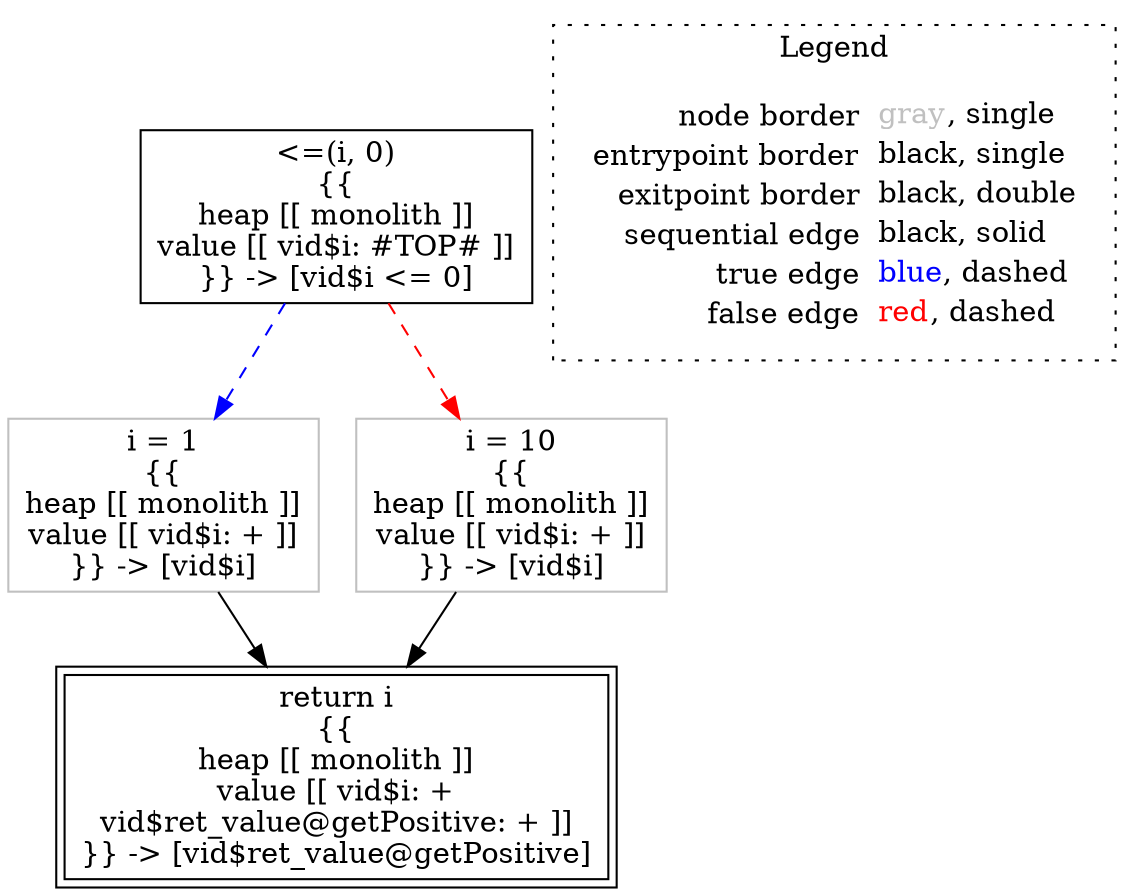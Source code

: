 digraph {
	"node0" [shape="rect",color="black",label=<&lt;=(i, 0)<BR/>{{<BR/>heap [[ monolith ]]<BR/>value [[ vid$i: #TOP# ]]<BR/>}} -&gt; [vid$i &lt;= 0]>];
	"node1" [shape="rect",color="black",peripheries="2",label=<return i<BR/>{{<BR/>heap [[ monolith ]]<BR/>value [[ vid$i: +<BR/>vid$ret_value@getPositive: + ]]<BR/>}} -&gt; [vid$ret_value@getPositive]>];
	"node2" [shape="rect",color="gray",label=<i = 1<BR/>{{<BR/>heap [[ monolith ]]<BR/>value [[ vid$i: + ]]<BR/>}} -&gt; [vid$i]>];
	"node3" [shape="rect",color="gray",label=<i = 10<BR/>{{<BR/>heap [[ monolith ]]<BR/>value [[ vid$i: + ]]<BR/>}} -&gt; [vid$i]>];
	"node0" -> "node2" [color="blue",style="dashed"];
	"node0" -> "node3" [color="red",style="dashed"];
	"node2" -> "node1" [color="black"];
	"node3" -> "node1" [color="black"];
subgraph cluster_legend {
	label="Legend";
	style=dotted;
	node [shape=plaintext];
	"legend" [label=<<table border="0" cellpadding="2" cellspacing="0" cellborder="0"><tr><td align="right">node border&nbsp;</td><td align="left"><font color="gray">gray</font>, single</td></tr><tr><td align="right">entrypoint border&nbsp;</td><td align="left"><font color="black">black</font>, single</td></tr><tr><td align="right">exitpoint border&nbsp;</td><td align="left"><font color="black">black</font>, double</td></tr><tr><td align="right">sequential edge&nbsp;</td><td align="left"><font color="black">black</font>, solid</td></tr><tr><td align="right">true edge&nbsp;</td><td align="left"><font color="blue">blue</font>, dashed</td></tr><tr><td align="right">false edge&nbsp;</td><td align="left"><font color="red">red</font>, dashed</td></tr></table>>];
}

}
